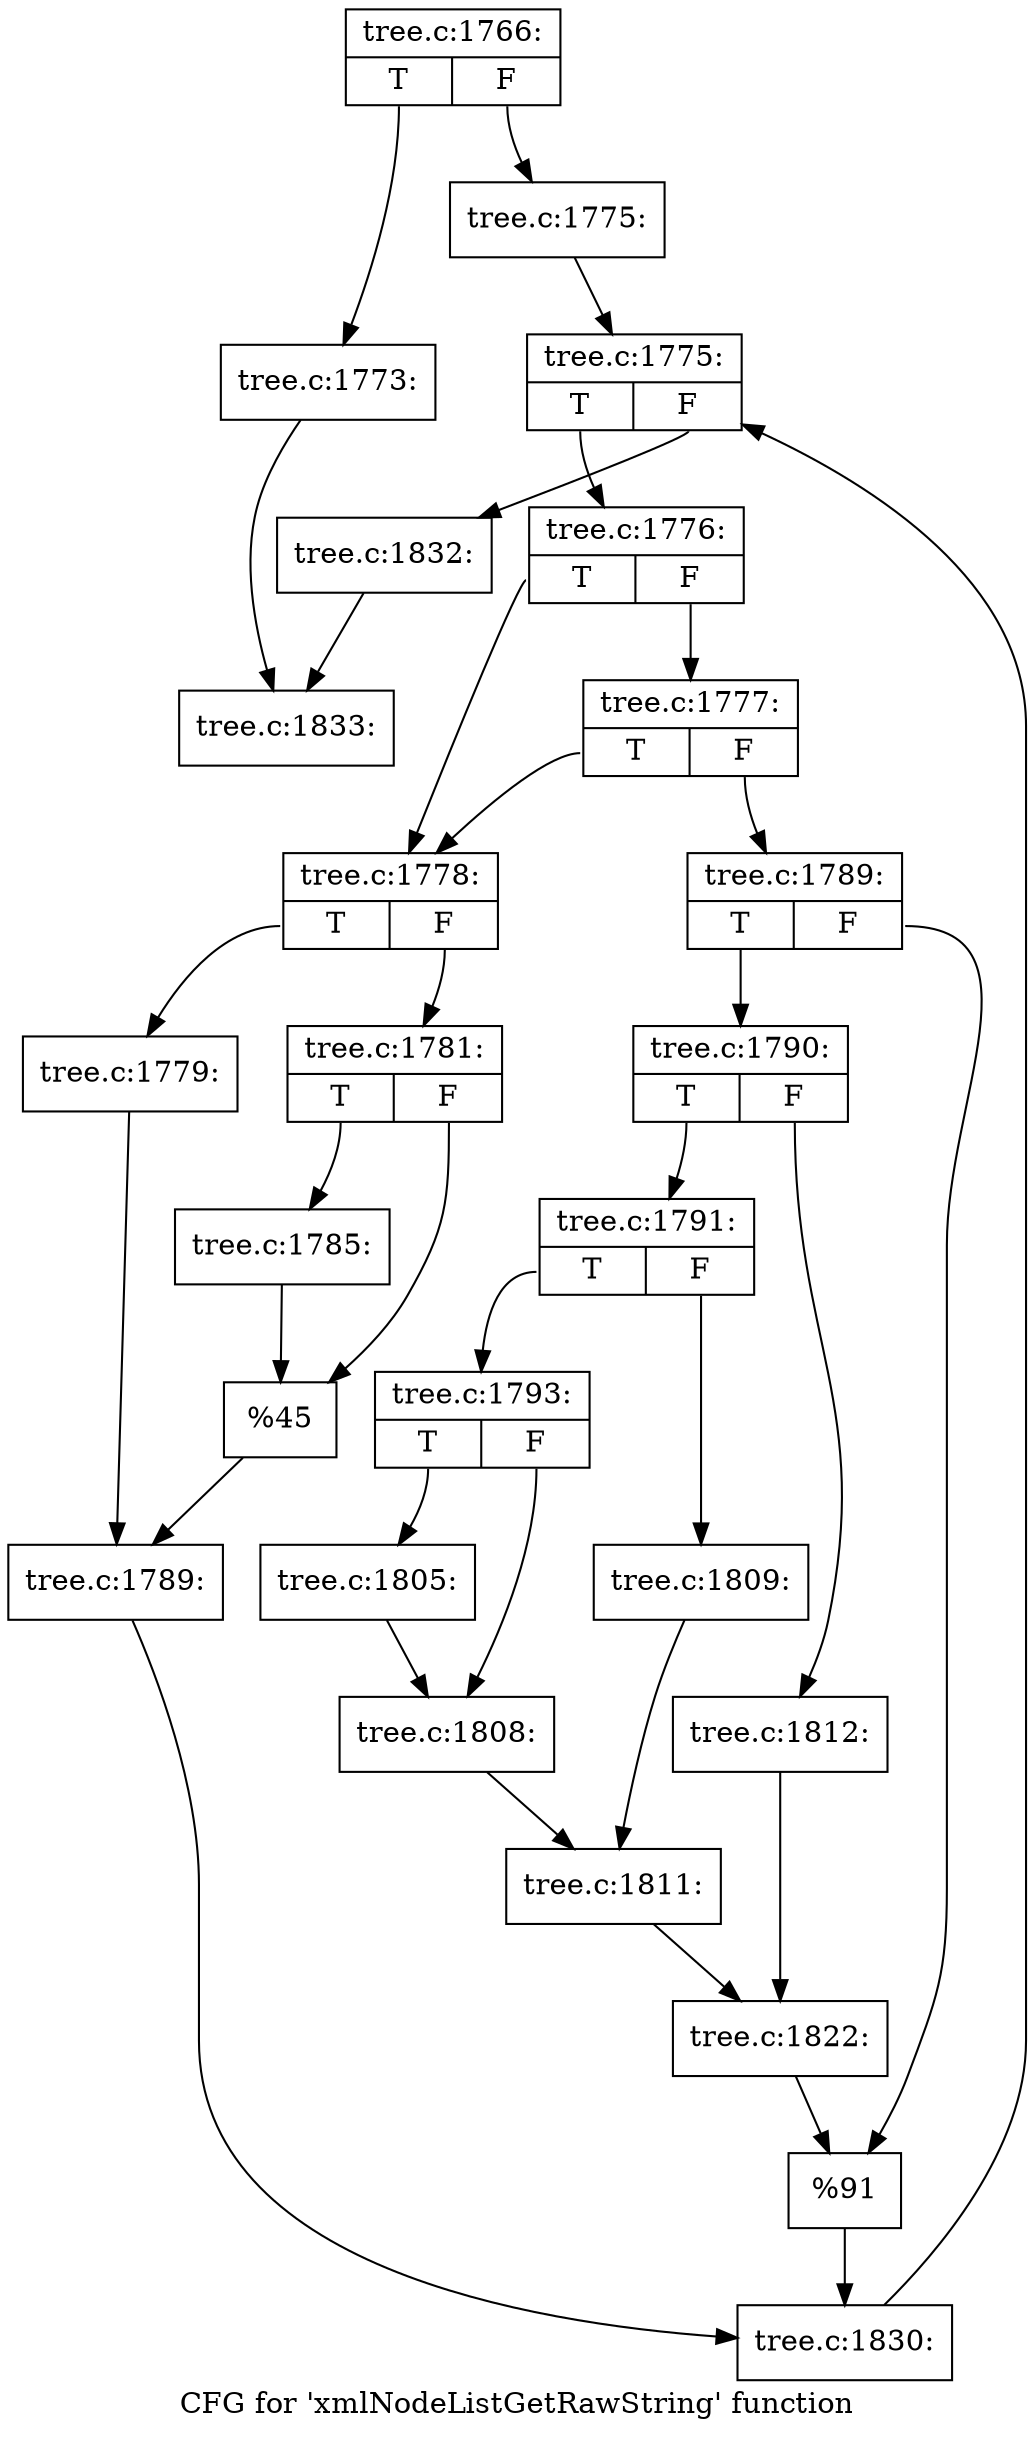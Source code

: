 digraph "CFG for 'xmlNodeListGetRawString' function" {
	label="CFG for 'xmlNodeListGetRawString' function";

	Node0x55ad0ba76900 [shape=record,label="{tree.c:1766:|{<s0>T|<s1>F}}"];
	Node0x55ad0ba76900:s0 -> Node0x55ad0ba837b0;
	Node0x55ad0ba76900:s1 -> Node0x55ad0ba83800;
	Node0x55ad0ba837b0 [shape=record,label="{tree.c:1773:}"];
	Node0x55ad0ba837b0 -> Node0x55ad0ba812a0;
	Node0x55ad0ba83800 [shape=record,label="{tree.c:1775:}"];
	Node0x55ad0ba83800 -> Node0x55ad0ba83c30;
	Node0x55ad0ba83c30 [shape=record,label="{tree.c:1775:|{<s0>T|<s1>F}}"];
	Node0x55ad0ba83c30:s0 -> Node0x55ad0ba83ff0;
	Node0x55ad0ba83c30:s1 -> Node0x55ad0ba83e10;
	Node0x55ad0ba83ff0 [shape=record,label="{tree.c:1776:|{<s0>T|<s1>F}}"];
	Node0x55ad0ba83ff0:s0 -> Node0x55ad0ba841a0;
	Node0x55ad0ba83ff0:s1 -> Node0x55ad0ba84290;
	Node0x55ad0ba84290 [shape=record,label="{tree.c:1777:|{<s0>T|<s1>F}}"];
	Node0x55ad0ba84290:s0 -> Node0x55ad0ba841a0;
	Node0x55ad0ba84290:s1 -> Node0x55ad0ba84240;
	Node0x55ad0ba841a0 [shape=record,label="{tree.c:1778:|{<s0>T|<s1>F}}"];
	Node0x55ad0ba841a0:s0 -> Node0x55ad0ba848c0;
	Node0x55ad0ba841a0:s1 -> Node0x55ad0ba84960;
	Node0x55ad0ba848c0 [shape=record,label="{tree.c:1779:}"];
	Node0x55ad0ba848c0 -> Node0x55ad0ba84910;
	Node0x55ad0ba84960 [shape=record,label="{tree.c:1781:|{<s0>T|<s1>F}}"];
	Node0x55ad0ba84960:s0 -> Node0x55ad0ba85ec0;
	Node0x55ad0ba84960:s1 -> Node0x55ad0ba85f10;
	Node0x55ad0ba85ec0 [shape=record,label="{tree.c:1785:}"];
	Node0x55ad0ba85ec0 -> Node0x55ad0ba85f10;
	Node0x55ad0ba85f10 [shape=record,label="{%45}"];
	Node0x55ad0ba85f10 -> Node0x55ad0ba84910;
	Node0x55ad0ba84910 [shape=record,label="{tree.c:1789:}"];
	Node0x55ad0ba84910 -> Node0x55ad0ba841f0;
	Node0x55ad0ba84240 [shape=record,label="{tree.c:1789:|{<s0>T|<s1>F}}"];
	Node0x55ad0ba84240:s0 -> Node0x55ad0ba868d0;
	Node0x55ad0ba84240:s1 -> Node0x55ad0ba86920;
	Node0x55ad0ba868d0 [shape=record,label="{tree.c:1790:|{<s0>T|<s1>F}}"];
	Node0x55ad0ba868d0:s0 -> Node0x55ad0ba86e10;
	Node0x55ad0ba868d0:s1 -> Node0x55ad0ba86eb0;
	Node0x55ad0ba86e10 [shape=record,label="{tree.c:1791:|{<s0>T|<s1>F}}"];
	Node0x55ad0ba86e10:s0 -> Node0x55ad0ba87550;
	Node0x55ad0ba86e10:s1 -> Node0x55ad0ba875f0;
	Node0x55ad0ba87550 [shape=record,label="{tree.c:1793:|{<s0>T|<s1>F}}"];
	Node0x55ad0ba87550:s0 -> Node0x55ad0ba88000;
	Node0x55ad0ba87550:s1 -> Node0x55ad0ba88050;
	Node0x55ad0ba88000 [shape=record,label="{tree.c:1805:}"];
	Node0x55ad0ba88000 -> Node0x55ad0ba88050;
	Node0x55ad0ba88050 [shape=record,label="{tree.c:1808:}"];
	Node0x55ad0ba88050 -> Node0x55ad0ba875a0;
	Node0x55ad0ba875f0 [shape=record,label="{tree.c:1809:}"];
	Node0x55ad0ba875f0 -> Node0x55ad0ba875a0;
	Node0x55ad0ba875a0 [shape=record,label="{tree.c:1811:}"];
	Node0x55ad0ba875a0 -> Node0x55ad0ba86e60;
	Node0x55ad0ba86eb0 [shape=record,label="{tree.c:1812:}"];
	Node0x55ad0ba86eb0 -> Node0x55ad0ba86e60;
	Node0x55ad0ba86e60 [shape=record,label="{tree.c:1822:}"];
	Node0x55ad0ba86e60 -> Node0x55ad0ba86920;
	Node0x55ad0ba86920 [shape=record,label="{%91}"];
	Node0x55ad0ba86920 -> Node0x55ad0ba841f0;
	Node0x55ad0ba841f0 [shape=record,label="{tree.c:1830:}"];
	Node0x55ad0ba841f0 -> Node0x55ad0ba83c30;
	Node0x55ad0ba83e10 [shape=record,label="{tree.c:1832:}"];
	Node0x55ad0ba83e10 -> Node0x55ad0ba812a0;
	Node0x55ad0ba812a0 [shape=record,label="{tree.c:1833:}"];
}
